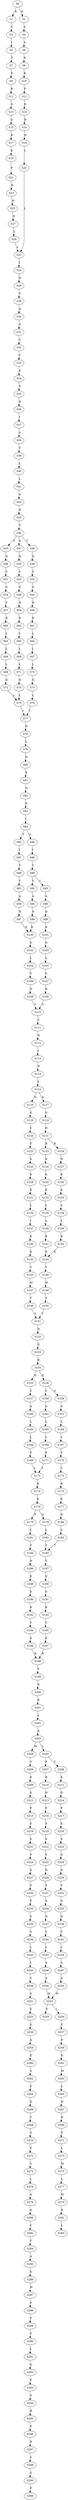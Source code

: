 strict digraph  {
	S0 -> S1 [ label = K ];
	S0 -> S2 [ label = K ];
	S1 -> S3 [ label = V ];
	S2 -> S4 [ label = S ];
	S3 -> S5 [ label = I ];
	S4 -> S6 [ label = S ];
	S5 -> S7 [ label = T ];
	S6 -> S8 [ label = R ];
	S7 -> S9 [ label = P ];
	S8 -> S10 [ label = R ];
	S9 -> S11 [ label = R ];
	S10 -> S12 [ label = P ];
	S11 -> S13 [ label = S ];
	S12 -> S14 [ label = R ];
	S13 -> S15 [ label = S ];
	S14 -> S16 [ label = H ];
	S15 -> S17 [ label = R ];
	S16 -> S18 [ label = N ];
	S17 -> S19 [ label = K ];
	S18 -> S20 [ label = L ];
	S19 -> S21 [ label = P ];
	S20 -> S22 [ label = L ];
	S21 -> S23 [ label = R ];
	S22 -> S24 [ label = I ];
	S23 -> S25 [ label = H ];
	S24 -> S26 [ label = D ];
	S25 -> S27 [ label = N ];
	S26 -> S28 [ label = V ];
	S27 -> S29 [ label = L ];
	S28 -> S30 [ label = A ];
	S29 -> S22 [ label = L ];
	S30 -> S31 [ label = G ];
	S31 -> S32 [ label = V ];
	S32 -> S33 [ label = V ];
	S33 -> S34 [ label = E ];
	S34 -> S35 [ label = S ];
	S35 -> S36 [ label = D ];
	S36 -> S37 [ label = I ];
	S37 -> S38 [ label = A ];
	S38 -> S39 [ label = V ];
	S39 -> S40 [ label = L ];
	S40 -> S41 [ label = L ];
	S41 -> S42 [ label = A ];
	S42 -> S43 [ label = D ];
	S43 -> S44 [ label = T ];
	S44 -> S45 [ label = S ];
	S44 -> S46 [ label = T ];
	S44 -> S47 [ label = A ];
	S45 -> S48 [ label = Q ];
	S46 -> S49 [ label = Q ];
	S47 -> S50 [ label = Q ];
	S48 -> S51 [ label = C ];
	S49 -> S52 [ label = C ];
	S50 -> S53 [ label = C ];
	S51 -> S54 [ label = G ];
	S52 -> S55 [ label = G ];
	S53 -> S56 [ label = G ];
	S54 -> S57 [ label = Y ];
	S55 -> S58 [ label = H ];
	S56 -> S59 [ label = H ];
	S57 -> S60 [ label = D ];
	S58 -> S61 [ label = E ];
	S59 -> S62 [ label = D ];
	S60 -> S63 [ label = L ];
	S61 -> S64 [ label = L ];
	S62 -> S65 [ label = L ];
	S63 -> S66 [ label = L ];
	S64 -> S67 [ label = L ];
	S65 -> S68 [ label = L ];
	S66 -> S69 [ label = L ];
	S67 -> S70 [ label = L ];
	S68 -> S71 [ label = L ];
	S69 -> S72 [ label = Q ];
	S70 -> S73 [ label = Q ];
	S71 -> S74 [ label = Q ];
	S72 -> S75 [ label = L ];
	S73 -> S76 [ label = L ];
	S74 -> S75 [ label = L ];
	S75 -> S77 [ label = I ];
	S76 -> S77 [ label = I ];
	S77 -> S78 [ label = D ];
	S78 -> S79 [ label = L ];
	S79 -> S80 [ label = N ];
	S80 -> S81 [ label = E ];
	S81 -> S82 [ label = N ];
	S82 -> S83 [ label = E ];
	S83 -> S84 [ label = I ];
	S84 -> S85 [ label = T ];
	S84 -> S86 [ label = A ];
	S85 -> S87 [ label = I ];
	S86 -> S88 [ label = I ];
	S87 -> S89 [ label = T ];
	S88 -> S90 [ label = T ];
	S89 -> S91 [ label = V ];
	S90 -> S92 [ label = V ];
	S90 -> S93 [ label = I ];
	S91 -> S94 [ label = A ];
	S92 -> S95 [ label = A ];
	S93 -> S96 [ label = A ];
	S94 -> S97 [ label = N ];
	S95 -> S98 [ label = N ];
	S96 -> S99 [ label = D ];
	S97 -> S100 [ label = R ];
	S98 -> S100 [ label = R ];
	S99 -> S101 [ label = R ];
	S100 -> S102 [ label = G ];
	S101 -> S103 [ label = G ];
	S102 -> S104 [ label = L ];
	S103 -> S105 [ label = L ];
	S104 -> S106 [ label = V ];
	S105 -> S107 [ label = V ];
	S106 -> S108 [ label = D ];
	S107 -> S109 [ label = D ];
	S108 -> S110 [ label = V ];
	S109 -> S110 [ label = V ];
	S110 -> S111 [ label = C ];
	S111 -> S112 [ label = N ];
	S112 -> S113 [ label = I ];
	S113 -> S114 [ label = N ];
	S114 -> S115 [ label = L ];
	S115 -> S116 [ label = D ];
	S115 -> S117 [ label = E ];
	S116 -> S118 [ label = G ];
	S117 -> S119 [ label = G ];
	S118 -> S120 [ label = S ];
	S119 -> S121 [ label = N ];
	S120 -> S122 [ label = S ];
	S121 -> S123 [ label = K ];
	S121 -> S124 [ label = R ];
	S122 -> S125 [ label = S ];
	S123 -> S126 [ label = K ];
	S124 -> S127 [ label = N ];
	S125 -> S128 [ label = E ];
	S126 -> S129 [ label = E ];
	S127 -> S130 [ label = E ];
	S128 -> S131 [ label = E ];
	S129 -> S132 [ label = E ];
	S130 -> S133 [ label = E ];
	S131 -> S134 [ label = L ];
	S132 -> S135 [ label = L ];
	S133 -> S136 [ label = L ];
	S134 -> S137 [ label = I ];
	S135 -> S138 [ label = L ];
	S136 -> S139 [ label = L ];
	S137 -> S140 [ label = K ];
	S138 -> S141 [ label = K ];
	S139 -> S142 [ label = K ];
	S140 -> S143 [ label = K ];
	S141 -> S144 [ label = K ];
	S142 -> S144 [ label = K ];
	S143 -> S145 [ label = V ];
	S144 -> S146 [ label = V ];
	S145 -> S147 [ label = M ];
	S146 -> S148 [ label = M ];
	S147 -> S149 [ label = Y ];
	S148 -> S150 [ label = Y ];
	S149 -> S151 [ label = Y ];
	S150 -> S151 [ label = Y ];
	S151 -> S152 [ label = D ];
	S152 -> S153 [ label = G ];
	S153 -> S154 [ label = K ];
	S154 -> S155 [ label = D ];
	S154 -> S156 [ label = E ];
	S155 -> S157 [ label = C ];
	S156 -> S158 [ label = S ];
	S156 -> S159 [ label = C ];
	S157 -> S160 [ label = A ];
	S158 -> S161 [ label = A ];
	S159 -> S162 [ label = A ];
	S160 -> S163 [ label = L ];
	S161 -> S164 [ label = L ];
	S162 -> S165 [ label = L ];
	S163 -> S166 [ label = L ];
	S164 -> S167 [ label = L ];
	S165 -> S168 [ label = L ];
	S166 -> S169 [ label = F ];
	S167 -> S170 [ label = Y ];
	S168 -> S171 [ label = F ];
	S169 -> S172 [ label = L ];
	S170 -> S173 [ label = L ];
	S171 -> S172 [ label = L ];
	S172 -> S174 [ label = K ];
	S173 -> S175 [ label = K ];
	S174 -> S176 [ label = E ];
	S175 -> S177 [ label = E ];
	S176 -> S178 [ label = N ];
	S176 -> S179 [ label = D ];
	S177 -> S180 [ label = D ];
	S178 -> S181 [ label = L ];
	S179 -> S182 [ label = L ];
	S180 -> S183 [ label = L ];
	S181 -> S184 [ label = T ];
	S182 -> S185 [ label = T ];
	S183 -> S185 [ label = T ];
	S184 -> S186 [ label = N ];
	S185 -> S187 [ label = T ];
	S186 -> S188 [ label = E ];
	S187 -> S189 [ label = E ];
	S188 -> S190 [ label = E ];
	S189 -> S191 [ label = E ];
	S190 -> S192 [ label = K ];
	S191 -> S193 [ label = K ];
	S192 -> S194 [ label = V ];
	S193 -> S195 [ label = V ];
	S194 -> S196 [ label = E ];
	S195 -> S197 [ label = E ];
	S196 -> S198 [ label = R ];
	S197 -> S198 [ label = R ];
	S198 -> S199 [ label = V ];
	S199 -> S200 [ label = D ];
	S200 -> S201 [ label = K ];
	S201 -> S202 [ label = L ];
	S202 -> S203 [ label = A ];
	S203 -> S204 [ label = M ];
	S203 -> S205 [ label = L ];
	S204 -> S206 [ label = V ];
	S205 -> S207 [ label = F ];
	S205 -> S208 [ label = Y ];
	S206 -> S209 [ label = E ];
	S207 -> S210 [ label = R ];
	S208 -> S211 [ label = K ];
	S209 -> S212 [ label = S ];
	S210 -> S213 [ label = N ];
	S211 -> S214 [ label = D ];
	S212 -> S215 [ label = P ];
	S213 -> S216 [ label = P ];
	S214 -> S217 [ label = P ];
	S215 -> S218 [ label = S ];
	S216 -> S219 [ label = S ];
	S217 -> S220 [ label = S ];
	S218 -> S221 [ label = S ];
	S219 -> S222 [ label = S ];
	S220 -> S223 [ label = S ];
	S221 -> S224 [ label = S ];
	S222 -> S225 [ label = S ];
	S223 -> S226 [ label = A ];
	S224 -> S227 [ label = S ];
	S225 -> S228 [ label = D ];
	S226 -> S229 [ label = D ];
	S227 -> S230 [ label = S ];
	S228 -> S231 [ label = T ];
	S229 -> S232 [ label = T ];
	S230 -> S233 [ label = P ];
	S231 -> S234 [ label = S ];
	S232 -> S235 [ label = G ];
	S233 -> S236 [ label = S ];
	S234 -> S237 [ label = Q ];
	S235 -> S238 [ label = Q ];
	S236 -> S239 [ label = S ];
	S237 -> S240 [ label = Y ];
	S238 -> S241 [ label = Y ];
	S239 -> S242 [ label = L ];
	S240 -> S243 [ label = L ];
	S241 -> S244 [ label = L ];
	S242 -> S245 [ label = L ];
	S243 -> S246 [ label = A ];
	S244 -> S247 [ label = A ];
	S245 -> S248 [ label = S ];
	S246 -> S249 [ label = A ];
	S247 -> S250 [ label = A ];
	S248 -> S251 [ label = S ];
	S249 -> S252 [ label = M ];
	S250 -> S252 [ label = M ];
	S251 -> S253 [ label = S ];
	S252 -> S254 [ label = I ];
	S252 -> S255 [ label = V ];
	S253 -> S256 [ label = S ];
	S254 -> S257 [ label = C ];
	S256 -> S258 [ label = A ];
	S257 -> S259 [ label = F ];
	S258 -> S260 [ label = G ];
	S259 -> S261 [ label = G ];
	S260 -> S262 [ label = S ];
	S261 -> S263 [ label = M ];
	S262 -> S264 [ label = P ];
	S263 -> S265 [ label = L ];
	S264 -> S266 [ label = D ];
	S265 -> S267 [ label = N ];
	S266 -> S268 [ label = T ];
	S267 -> S269 [ label = D ];
	S268 -> S270 [ label = S ];
	S269 -> S271 [ label = P ];
	S270 -> S272 [ label = P ];
	S271 -> S273 [ label = L ];
	S272 -> S274 [ label = C ];
	S273 -> S275 [ label = M ];
	S274 -> S276 [ label = L ];
	S275 -> S277 [ label = L ];
	S276 -> S278 [ label = A ];
	S277 -> S279 [ label = M ];
	S278 -> S280 [ label = A ];
	S279 -> S281 [ label = R ];
	S280 -> S282 [ label = V ];
	S281 -> S283 [ label = L ];
	S282 -> S284 [ label = T ];
	S284 -> S285 [ label = A ];
	S285 -> S286 [ label = G ];
	S286 -> S287 [ label = W ];
	S287 -> S288 [ label = S ];
	S288 -> S289 [ label = P ];
	S289 -> S290 [ label = P ];
	S290 -> S291 [ label = L ];
	S291 -> S292 [ label = G ];
	S292 -> S293 [ label = P ];
	S293 -> S294 [ label = S ];
	S294 -> S295 [ label = R ];
	S295 -> S296 [ label = P ];
	S296 -> S297 [ label = R ];
	S297 -> S298 [ label = S ];
	S298 -> S299 [ label = G ];
	S299 -> S300 [ label = P ];
}
